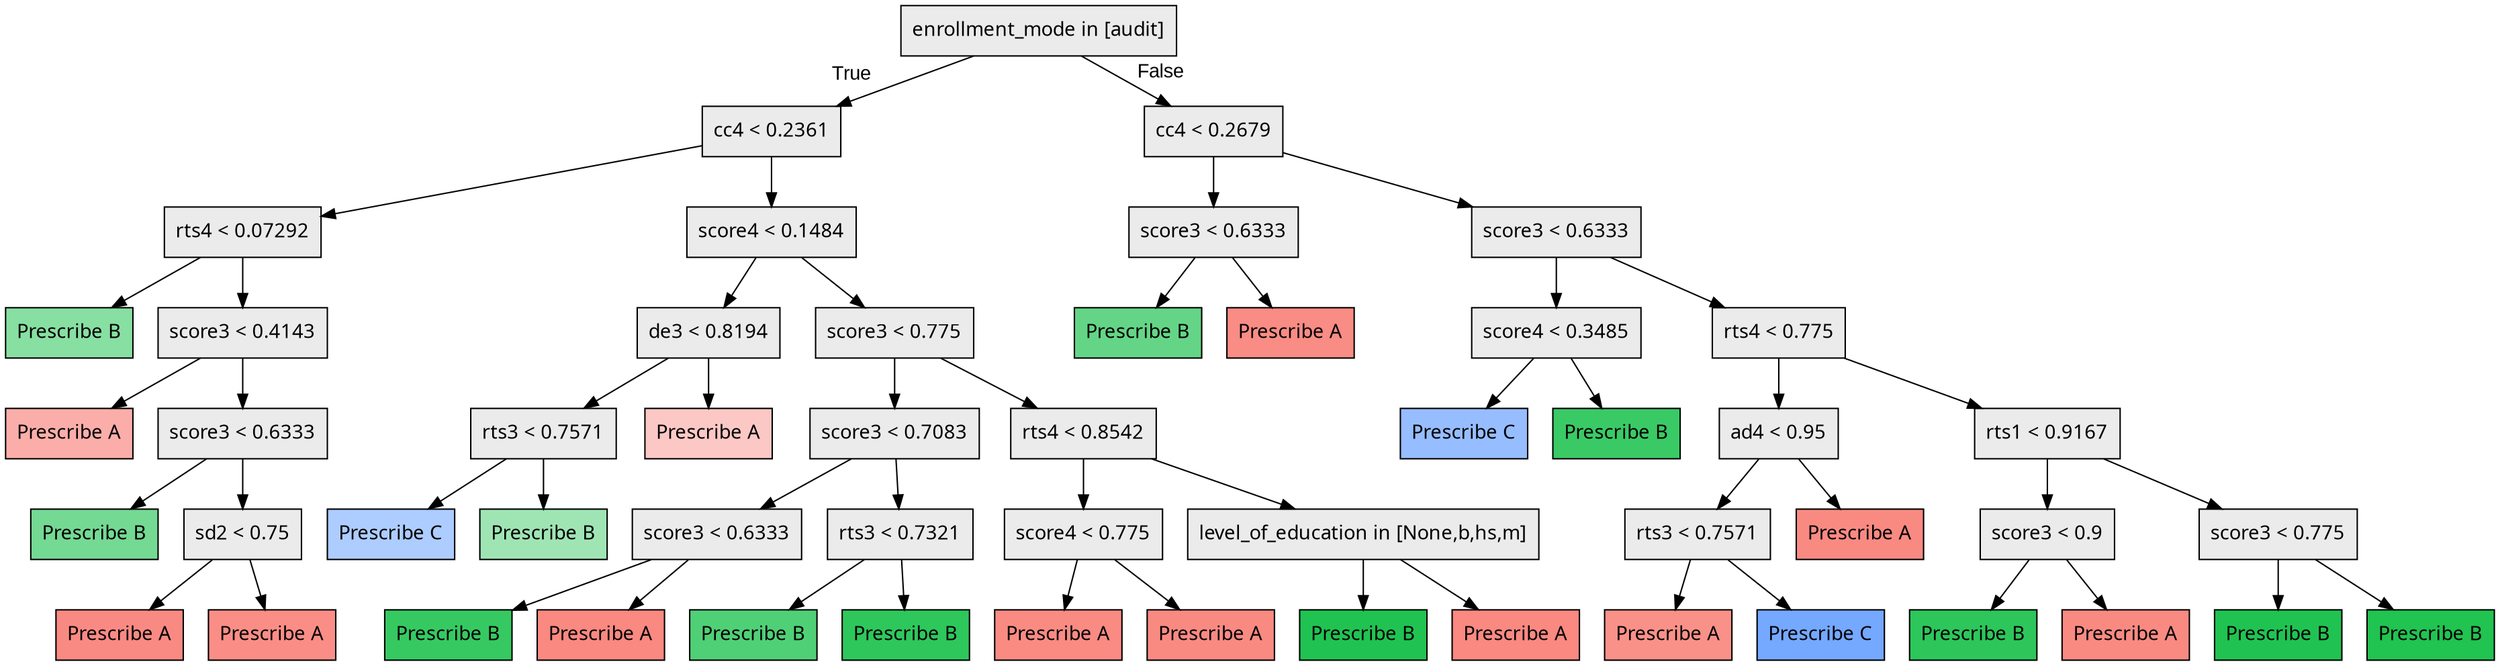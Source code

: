 digraph "G" {
1 [fillcolor="#EBEBEB", fontname="bold arial", label="enrollment_mode in [audit]", shape=box, style="filled"];
2 [fillcolor="#EBEBEB", fontname="bold arial", label="cc4 &lt; 0.2361", shape=box, style="filled"];
3 [fillcolor="#EBEBEB", fontname="bold arial", label="rts4 &lt; 0.07292", shape=box, style="filled"];
4 [color=black, fillcolor="#00BA3877", fontname="bold arial", label="Prescribe B", shape=box, style="filled"];
5 [fillcolor="#EBEBEB", fontname="bold arial", label="score3 &lt; 0.4143", shape=box, style="filled"];
6 [color=black, fillcolor="#F8766D96", fontname="bold arial", label="Prescribe A", shape=box, style="filled"];
7 [fillcolor="#EBEBEB", fontname="bold arial", label="score3 &lt; 0.6333", shape=box, style="filled"];
8 [color=black, fillcolor="#00BA388b", fontname="bold arial", label="Prescribe B", shape=box, style="filled"];
9 [fillcolor="#EBEBEB", fontname="bold arial", label="sd2 &lt; 0.75", shape=box, style="filled"];
10 [color=black, fillcolor="#F8766Dd9", fontname="bold arial", label="Prescribe A", shape=box, style="filled"];
11 [color=black, fillcolor="#F8766Dd3", fontname="bold arial", label="Prescribe A", shape=box, style="filled"];
12 [fillcolor="#EBEBEB", fontname="bold arial", label="score4 &lt; 0.1484", shape=box, style="filled"];
13 [fillcolor="#EBEBEB", fontname="bold arial", label="de3 &lt; 0.8194", shape=box, style="filled"];
14 [fillcolor="#EBEBEB", fontname="bold arial", label="rts3 &lt; 0.7571", shape=box, style="filled"];
15 [color=black, fillcolor="#619CFF84", fontname="bold arial", label="Prescribe C", shape=box, style="filled"];
16 [color=black, fillcolor="#00BA3860", fontname="bold arial", label="Prescribe B", shape=box, style="filled"];
17 [color=black, fillcolor="#F8766D65", fontname="bold arial", label="Prescribe A", shape=box, style="filled"];
18 [fillcolor="#EBEBEB", fontname="bold arial", label="score3 &lt; 0.775", shape=box, style="filled"];
19 [fillcolor="#EBEBEB", fontname="bold arial", label="score3 &lt; 0.7083", shape=box, style="filled"];
20 [fillcolor="#EBEBEB", fontname="bold arial", label="score3 &lt; 0.6333", shape=box, style="filled"];
21 [color=black, fillcolor="#00BA38c9", fontname="bold arial", label="Prescribe B", shape=box, style="filled"];
22 [color=black, fillcolor="#F8766Ddb", fontname="bold arial", label="Prescribe A", shape=box, style="filled"];
23 [fillcolor="#EBEBEB", fontname="bold arial", label="rts3 &lt; 0.7321", shape=box, style="filled"];
24 [color=black, fillcolor="#00BA38af", fontname="bold arial", label="Prescribe B", shape=box, style="filled"];
25 [color=black, fillcolor="#00BA38d1", fontname="bold arial", label="Prescribe B", shape=box, style="filled"];
26 [fillcolor="#EBEBEB", fontname="bold arial", label="rts4 &lt; 0.8542", shape=box, style="filled"];
27 [fillcolor="#EBEBEB", fontname="bold arial", label="score4 &lt; 0.775", shape=box, style="filled"];
28 [color=black, fillcolor="#F8766Dd8", fontname="bold arial", label="Prescribe A", shape=box, style="filled"];
29 [color=black, fillcolor="#F8766Dda", fontname="bold arial", label="Prescribe A", shape=box, style="filled"];
30 [fillcolor="#EBEBEB", fontname="bold arial", label="level_of_education in [None,b,hs,m]", shape=box, style="filled"];
31 [color=black, fillcolor="#00BA38df", fontname="bold arial", label="Prescribe B", shape=box, style="filled"];
32 [color=black, fillcolor="#F8766Ddb", fontname="bold arial", label="Prescribe A", shape=box, style="filled"];
33 [fillcolor="#EBEBEB", fontname="bold arial", label="cc4 &lt; 0.2679", shape=box, style="filled"];
34 [fillcolor="#EBEBEB", fontname="bold arial", label="score3 &lt; 0.6333", shape=box, style="filled"];
35 [color=black, fillcolor="#00BA389b", fontname="bold arial", label="Prescribe B", shape=box, style="filled"];
36 [color=black, fillcolor="#F8766Dd6", fontname="bold arial", label="Prescribe A", shape=box, style="filled"];
37 [fillcolor="#EBEBEB", fontname="bold arial", label="score3 &lt; 0.6333", shape=box, style="filled"];
38 [fillcolor="#EBEBEB", fontname="bold arial", label="score4 &lt; 0.3485", shape=box, style="filled"];
39 [color=black, fillcolor="#619CFFa9", fontname="bold arial", label="Prescribe C", shape=box, style="filled"];
40 [color=black, fillcolor="#00BA38c5", fontname="bold arial", label="Prescribe B", shape=box, style="filled"];
41 [fillcolor="#EBEBEB", fontname="bold arial", label="rts4 &lt; 0.775", shape=box, style="filled"];
42 [fillcolor="#EBEBEB", fontname="bold arial", label="ad4 &lt; 0.95", shape=box, style="filled"];
43 [fillcolor="#EBEBEB", fontname="bold arial", label="rts3 &lt; 0.7571", shape=box, style="filled"];
44 [color=black, fillcolor="#F8766Dcd", fontname="bold arial", label="Prescribe A", shape=box, style="filled"];
45 [color=black, fillcolor="#619CFFdf", fontname="bold arial", label="Prescribe C", shape=box, style="filled"];
46 [color=black, fillcolor="#F8766Dda", fontname="bold arial", label="Prescribe A", shape=box, style="filled"];
47 [fillcolor="#EBEBEB", fontname="bold arial", label="rts1 &lt; 0.9167", shape=box, style="filled"];
48 [fillcolor="#EBEBEB", fontname="bold arial", label="score3 &lt; 0.9", shape=box, style="filled"];
49 [color=black, fillcolor="#00BA38d2", fontname="bold arial", label="Prescribe B", shape=box, style="filled"];
50 [color=black, fillcolor="#F8766Dda", fontname="bold arial", label="Prescribe A", shape=box, style="filled"];
51 [fillcolor="#EBEBEB", fontname="bold arial", label="score3 &lt; 0.775", shape=box, style="filled"];
52 [color=black, fillcolor="#00BA38df", fontname="bold arial", label="Prescribe B", shape=box, style="filled"];
53 [color=black, fillcolor="#00BA38de", fontname="bold arial", label="Prescribe B", shape=box, style="filled"];
1 -> 2  [fontname="arial", headlabel="True", key=0, labelangle=45, labeldistance="2.5"];
1 -> 33  [fontname="arial", headlabel="False", key=0, labelangle="-45", labeldistance="2.5"];
2 -> 3  [key=0];
2 -> 12  [key=0];
3 -> 4  [key=0];
3 -> 5  [key=0];
5 -> 6  [key=0];
5 -> 7  [key=0];
7 -> 8  [key=0];
7 -> 9  [key=0];
9 -> 10  [key=0];
9 -> 11  [key=0];
12 -> 13  [key=0];
12 -> 18  [key=0];
13 -> 14  [key=0];
13 -> 17  [key=0];
14 -> 15  [key=0];
14 -> 16  [key=0];
18 -> 19  [key=0];
18 -> 26  [key=0];
19 -> 20  [key=0];
19 -> 23  [key=0];
20 -> 21  [key=0];
20 -> 22  [key=0];
23 -> 24  [key=0];
23 -> 25  [key=0];
26 -> 27  [key=0];
26 -> 30  [key=0];
27 -> 28  [key=0];
27 -> 29  [key=0];
30 -> 31  [key=0];
30 -> 32  [key=0];
33 -> 34  [key=0];
33 -> 37  [key=0];
34 -> 35  [key=0];
34 -> 36  [key=0];
37 -> 38  [key=0];
37 -> 41  [key=0];
38 -> 39  [key=0];
38 -> 40  [key=0];
41 -> 42  [key=0];
41 -> 47  [key=0];
42 -> 43  [key=0];
42 -> 46  [key=0];
43 -> 44  [key=0];
43 -> 45  [key=0];
47 -> 48  [key=0];
47 -> 51  [key=0];
48 -> 49  [key=0];
48 -> 50  [key=0];
51 -> 52  [key=0];
51 -> 53  [key=0];
}
